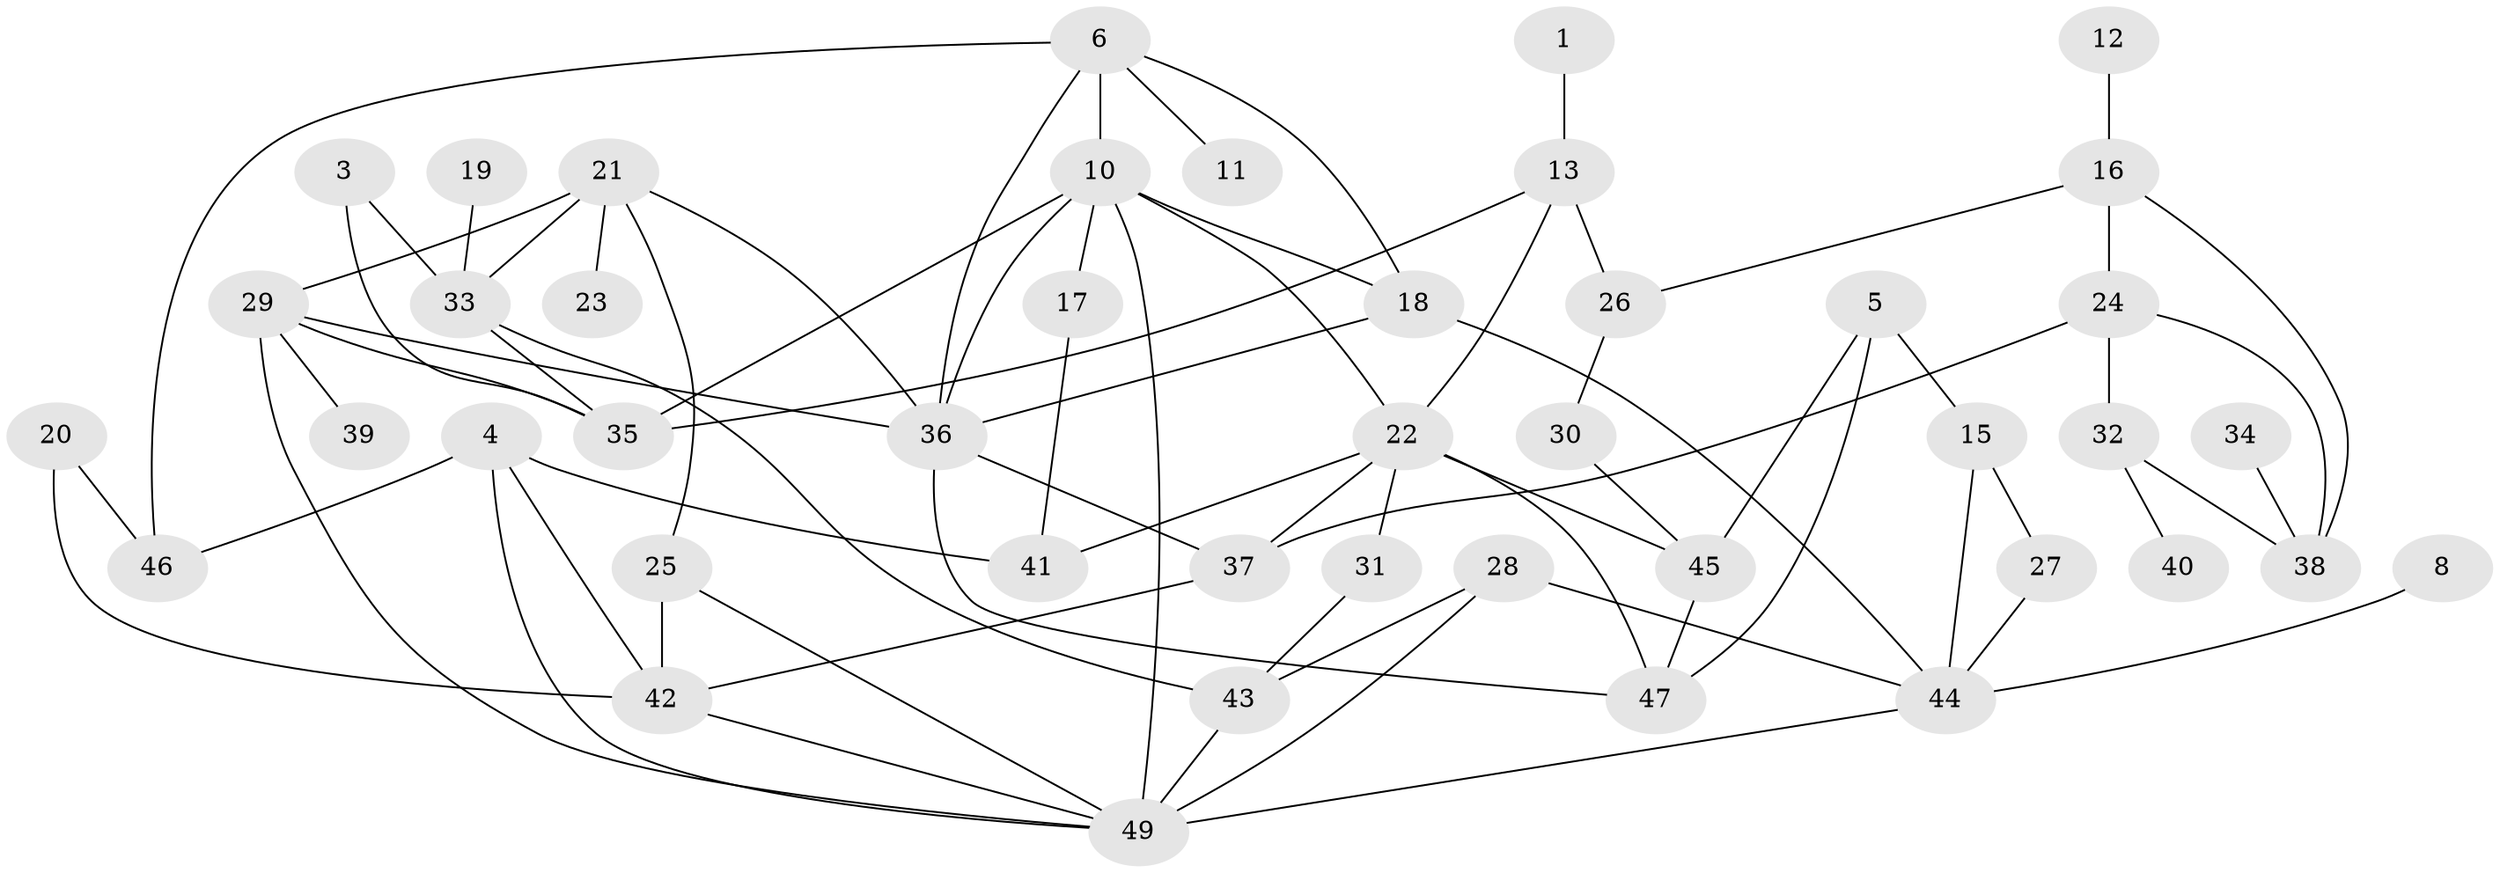 // original degree distribution, {1: 0.14432989690721648, 3: 0.31958762886597936, 5: 0.061855670103092786, 2: 0.25773195876288657, 4: 0.12371134020618557, 0: 0.05154639175257732, 7: 0.010309278350515464, 8: 0.010309278350515464, 6: 0.020618556701030927}
// Generated by graph-tools (version 1.1) at 2025/00/03/09/25 03:00:46]
// undirected, 44 vertices, 75 edges
graph export_dot {
graph [start="1"]
  node [color=gray90,style=filled];
  1;
  3;
  4;
  5;
  6;
  8;
  10;
  11;
  12;
  13;
  15;
  16;
  17;
  18;
  19;
  20;
  21;
  22;
  23;
  24;
  25;
  26;
  27;
  28;
  29;
  30;
  31;
  32;
  33;
  34;
  35;
  36;
  37;
  38;
  39;
  40;
  41;
  42;
  43;
  44;
  45;
  46;
  47;
  49;
  1 -- 13 [weight=1.0];
  3 -- 33 [weight=1.0];
  3 -- 35 [weight=1.0];
  4 -- 41 [weight=1.0];
  4 -- 42 [weight=1.0];
  4 -- 46 [weight=2.0];
  4 -- 49 [weight=1.0];
  5 -- 15 [weight=1.0];
  5 -- 45 [weight=1.0];
  5 -- 47 [weight=1.0];
  6 -- 10 [weight=1.0];
  6 -- 11 [weight=1.0];
  6 -- 18 [weight=1.0];
  6 -- 36 [weight=1.0];
  6 -- 46 [weight=1.0];
  8 -- 44 [weight=1.0];
  10 -- 17 [weight=1.0];
  10 -- 18 [weight=1.0];
  10 -- 22 [weight=1.0];
  10 -- 35 [weight=1.0];
  10 -- 36 [weight=1.0];
  10 -- 49 [weight=2.0];
  12 -- 16 [weight=1.0];
  13 -- 22 [weight=1.0];
  13 -- 26 [weight=2.0];
  13 -- 35 [weight=1.0];
  15 -- 27 [weight=1.0];
  15 -- 44 [weight=1.0];
  16 -- 24 [weight=1.0];
  16 -- 26 [weight=1.0];
  16 -- 38 [weight=1.0];
  17 -- 41 [weight=1.0];
  18 -- 36 [weight=1.0];
  18 -- 44 [weight=1.0];
  19 -- 33 [weight=1.0];
  20 -- 42 [weight=1.0];
  20 -- 46 [weight=1.0];
  21 -- 23 [weight=1.0];
  21 -- 25 [weight=1.0];
  21 -- 29 [weight=1.0];
  21 -- 33 [weight=1.0];
  21 -- 36 [weight=1.0];
  22 -- 31 [weight=1.0];
  22 -- 37 [weight=1.0];
  22 -- 41 [weight=1.0];
  22 -- 45 [weight=2.0];
  22 -- 47 [weight=1.0];
  24 -- 32 [weight=1.0];
  24 -- 37 [weight=1.0];
  24 -- 38 [weight=1.0];
  25 -- 42 [weight=1.0];
  25 -- 49 [weight=1.0];
  26 -- 30 [weight=1.0];
  27 -- 44 [weight=2.0];
  28 -- 43 [weight=1.0];
  28 -- 44 [weight=1.0];
  28 -- 49 [weight=1.0];
  29 -- 35 [weight=1.0];
  29 -- 36 [weight=1.0];
  29 -- 39 [weight=1.0];
  29 -- 49 [weight=1.0];
  30 -- 45 [weight=1.0];
  31 -- 43 [weight=1.0];
  32 -- 38 [weight=1.0];
  32 -- 40 [weight=1.0];
  33 -- 35 [weight=1.0];
  33 -- 43 [weight=1.0];
  34 -- 38 [weight=1.0];
  36 -- 37 [weight=1.0];
  36 -- 47 [weight=1.0];
  37 -- 42 [weight=1.0];
  42 -- 49 [weight=1.0];
  43 -- 49 [weight=3.0];
  44 -- 49 [weight=1.0];
  45 -- 47 [weight=1.0];
}
